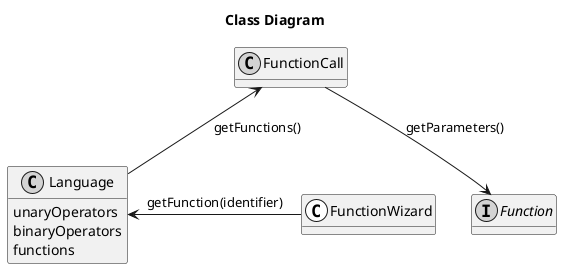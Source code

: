@startuml lang04.1_classDiagram.png

    skinparam monochrome true
    hide methods

    title Class Diagram

    class FunctionWizard << (C, white) >>{
    }

    interface Function << (I, lightgray) >>{
    }

    class Language << (C, lightgray) >>{
        unaryOperators
        binaryOperators
        functions
    }

    class FunctionCall << (C, lightgray) >>{
    }

    FunctionCall --> Function : getParameters()

    Language -up-> FunctionCall : getFunctions()

    FunctionWizard -left-> Language : getFunction(identifier)

@enduml
